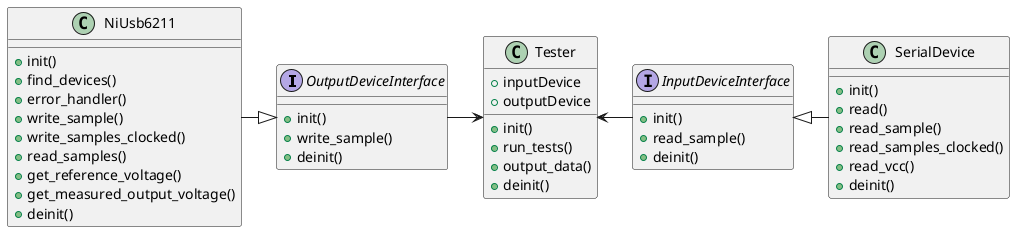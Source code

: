 @startuml tester

' Interfaces/classes
interface OutputDeviceInterface {
    + init()
    + write_sample()
    + deinit()
}

class NiUsb6211 {
    + init()
    + find_devices()
    + error_handler()
    + write_sample()
    + write_samples_clocked()
    + read_samples()
    + get_reference_voltage()
    + get_measured_output_voltage()
    + deinit()
}

interface InputDeviceInterface {
    + init()
    + read_sample()
    + deinit()
}

class SerialDevice {
    + init()
    + read()
    + read_sample()
    + read_samples_clocked()
    + read_vcc()
    + deinit()
}

class Tester {
    + inputDevice
    + outputDevice
    + init()
    + run_tests()
    + output_data()
    + deinit()
}

'  Relations
OutputDeviceInterface <|-left- NiUsb6211
InputDeviceInterface <|-right- SerialDevice

Tester <-left- OutputDeviceInterface
Tester <-right- InputDeviceInterface

@enduml
